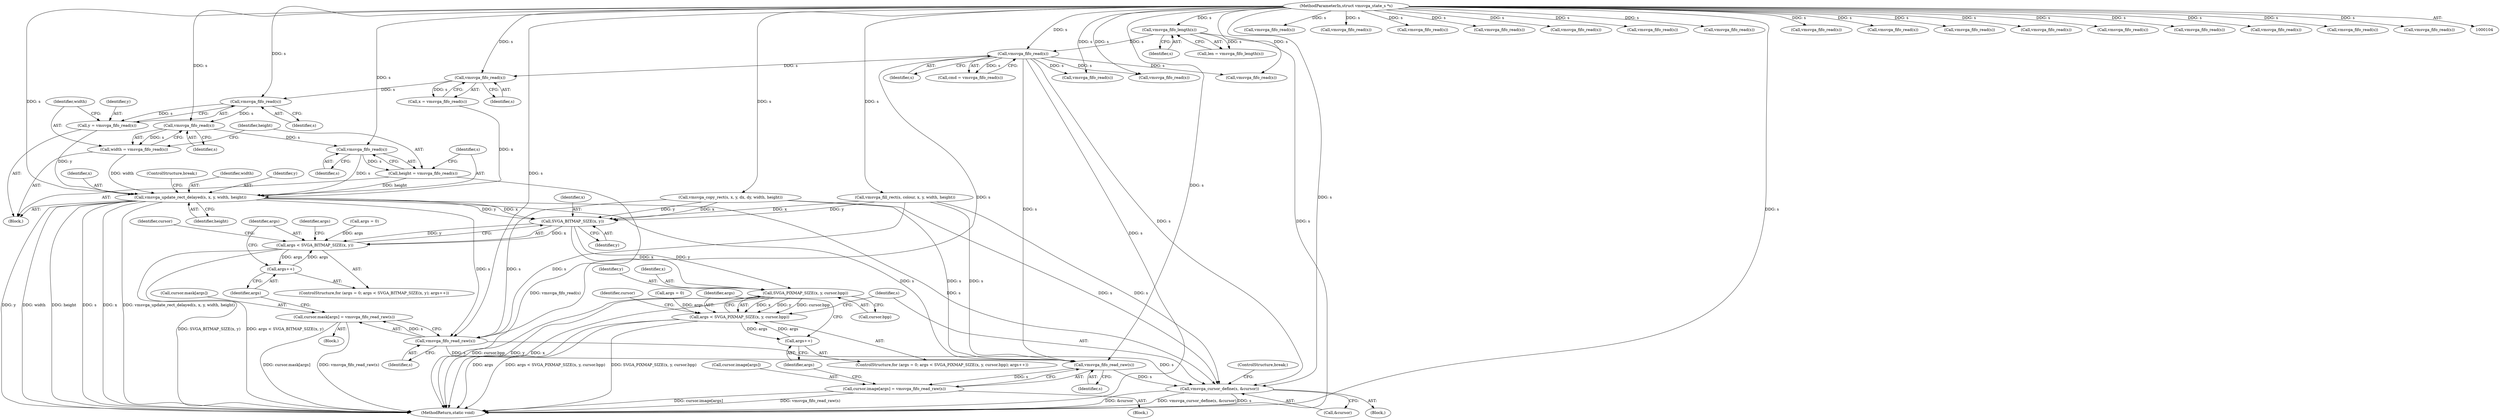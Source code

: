 digraph "0_qemu_167d97a3def77ee2dbf6e908b0ecbfe2103977db@API" {
"1000165" [label="(Call,vmsvga_fifo_read(s))"];
"1000161" [label="(Call,vmsvga_fifo_read(s))"];
"1000145" [label="(Call,vmsvga_fifo_read(s))"];
"1000125" [label="(Call,vmsvga_fifo_length(s))"];
"1000105" [label="(MethodParameterIn,struct vmsvga_state_s *s)"];
"1000163" [label="(Call,y = vmsvga_fifo_read(s))"];
"1000175" [label="(Call,vmsvga_update_rect_delayed(s, x, y, width, height))"];
"1000405" [label="(Call,SVGA_BITMAP_SIZE(x, y))"];
"1000403" [label="(Call,args < SVGA_BITMAP_SIZE(x, y))"];
"1000408" [label="(Call,args++)"];
"1000425" [label="(Call,SVGA_PIXMAP_SIZE(x, y, cursor.bpp))"];
"1000423" [label="(Call,args < SVGA_PIXMAP_SIZE(x, y, cursor.bpp))"];
"1000431" [label="(Call,args++)"];
"1000417" [label="(Call,vmsvga_fifo_read_raw(s))"];
"1000411" [label="(Call,cursor.mask[args] = vmsvga_fifo_read_raw(s))"];
"1000440" [label="(Call,vmsvga_fifo_read_raw(s))"];
"1000434" [label="(Call,cursor.image[args] = vmsvga_fifo_read_raw(s))"];
"1000442" [label="(Call,vmsvga_cursor_define(s, &cursor))"];
"1000169" [label="(Call,vmsvga_fifo_read(s))"];
"1000167" [label="(Call,width = vmsvga_fifo_read(s))"];
"1000173" [label="(Call,vmsvga_fifo_read(s))"];
"1000171" [label="(Call,height = vmsvga_fifo_read(s))"];
"1000440" [label="(Call,vmsvga_fifo_read_raw(s))"];
"1000169" [label="(Call,vmsvga_fifo_read(s))"];
"1000293" [label="(Call,vmsvga_fifo_read(s))"];
"1000240" [label="(Call,vmsvga_fifo_read(s))"];
"1000161" [label="(Call,vmsvga_fifo_read(s))"];
"1000404" [label="(Identifier,args)"];
"1000177" [label="(Identifier,x)"];
"1000410" [label="(Block,)"];
"1000305" [label="(Call,vmsvga_fifo_read(s))"];
"1000425" [label="(Call,SVGA_PIXMAP_SIZE(x, y, cursor.bpp))"];
"1000248" [label="(Call,vmsvga_fifo_read(s))"];
"1000329" [label="(Call,vmsvga_fifo_read(s))"];
"1000420" [label="(Call,args = 0)"];
"1000407" [label="(Identifier,y)"];
"1000147" [label="(Block,)"];
"1000167" [label="(Call,width = vmsvga_fifo_read(s))"];
"1000423" [label="(Call,args < SVGA_PIXMAP_SIZE(x, y, cursor.bpp))"];
"1000172" [label="(Identifier,height)"];
"1000539" [label="(Call,vmsvga_fifo_read(s))"];
"1000321" [label="(Call,vmsvga_fifo_read(s))"];
"1000176" [label="(Identifier,s)"];
"1000441" [label="(Identifier,s)"];
"1000432" [label="(Identifier,args)"];
"1000171" [label="(Call,height = vmsvga_fifo_read(s))"];
"1000433" [label="(Block,)"];
"1000323" [label="(Call,vmsvga_fifo_read(s))"];
"1000162" [label="(Identifier,s)"];
"1000437" [label="(Identifier,cursor)"];
"1000444" [label="(Call,&cursor)"];
"1000299" [label="(Call,vmsvga_fifo_read(s))"];
"1000164" [label="(Identifier,y)"];
"1000165" [label="(Call,vmsvga_fifo_read(s))"];
"1000146" [label="(Identifier,s)"];
"1000194" [label="(Call,vmsvga_fifo_read(s))"];
"1000431" [label="(Call,args++)"];
"1000400" [label="(Call,args = 0)"];
"1000417" [label="(Call,vmsvga_fifo_read_raw(s))"];
"1000168" [label="(Identifier,width)"];
"1000414" [label="(Identifier,cursor)"];
"1000443" [label="(Identifier,s)"];
"1000446" [label="(ControlStructure,break;)"];
"1000170" [label="(Identifier,s)"];
"1000206" [label="(Call,vmsvga_fifo_read(s))"];
"1000159" [label="(Call,x = vmsvga_fifo_read(s))"];
"1000427" [label="(Identifier,y)"];
"1000408" [label="(Call,args++)"];
"1000145" [label="(Call,vmsvga_fifo_read(s))"];
"1000411" [label="(Call,cursor.mask[args] = vmsvga_fifo_read_raw(s))"];
"1000252" [label="(Call,vmsvga_fifo_read(s))"];
"1000563" [label="(MethodReturn,static void)"];
"1000180" [label="(Identifier,height)"];
"1000181" [label="(ControlStructure,break;)"];
"1000244" [label="(Call,vmsvga_fifo_read(s))"];
"1000125" [label="(Call,vmsvga_fifo_length(s))"];
"1000424" [label="(Identifier,args)"];
"1000173" [label="(Call,vmsvga_fifo_read(s))"];
"1000412" [label="(Call,cursor.mask[args])"];
"1000198" [label="(Call,vmsvga_fifo_read(s))"];
"1000105" [label="(MethodParameterIn,struct vmsvga_state_s *s)"];
"1000210" [label="(Call,vmsvga_fifo_read(s))"];
"1000126" [label="(Identifier,s)"];
"1000214" [label="(Call,vmsvga_fill_rect(s, colour, x, y, width, height))"];
"1000421" [label="(Identifier,args)"];
"1000403" [label="(Call,args < SVGA_BITMAP_SIZE(x, y))"];
"1000434" [label="(Call,cursor.image[args] = vmsvga_fifo_read_raw(s))"];
"1000399" [label="(ControlStructure,for (args = 0; args < SVGA_BITMAP_SIZE(x, y); args++))"];
"1000260" [label="(Call,vmsvga_fifo_read(s))"];
"1000175" [label="(Call,vmsvga_update_rect_delayed(s, x, y, width, height))"];
"1000163" [label="(Call,y = vmsvga_fifo_read(s))"];
"1000256" [label="(Call,vmsvga_fifo_read(s))"];
"1000426" [label="(Identifier,x)"];
"1000179" [label="(Identifier,width)"];
"1000409" [label="(Identifier,args)"];
"1000174" [label="(Identifier,s)"];
"1000166" [label="(Identifier,s)"];
"1000419" [label="(ControlStructure,for (args = 0; args < SVGA_PIXMAP_SIZE(x, y, cursor.bpp); args++))"];
"1000202" [label="(Call,vmsvga_fifo_read(s))"];
"1000406" [label="(Identifier,x)"];
"1000178" [label="(Identifier,y)"];
"1000313" [label="(Call,vmsvga_fifo_read(s))"];
"1000405" [label="(Call,SVGA_BITMAP_SIZE(x, y))"];
"1000435" [label="(Call,cursor.image[args])"];
"1000442" [label="(Call,vmsvga_cursor_define(s, &cursor))"];
"1000143" [label="(Call,cmd = vmsvga_fifo_read(s))"];
"1000264" [label="(Call,vmsvga_copy_rect(s, x, y, dx, dy, width, height))"];
"1000428" [label="(Call,cursor.bpp)"];
"1000123" [label="(Call,len = vmsvga_fifo_length(s))"];
"1000136" [label="(Block,)"];
"1000418" [label="(Identifier,s)"];
"1000165" -> "1000163"  [label="AST: "];
"1000165" -> "1000166"  [label="CFG: "];
"1000166" -> "1000165"  [label="AST: "];
"1000163" -> "1000165"  [label="CFG: "];
"1000165" -> "1000163"  [label="DDG: s"];
"1000161" -> "1000165"  [label="DDG: s"];
"1000105" -> "1000165"  [label="DDG: s"];
"1000165" -> "1000169"  [label="DDG: s"];
"1000161" -> "1000159"  [label="AST: "];
"1000161" -> "1000162"  [label="CFG: "];
"1000162" -> "1000161"  [label="AST: "];
"1000159" -> "1000161"  [label="CFG: "];
"1000161" -> "1000159"  [label="DDG: s"];
"1000145" -> "1000161"  [label="DDG: s"];
"1000105" -> "1000161"  [label="DDG: s"];
"1000145" -> "1000143"  [label="AST: "];
"1000145" -> "1000146"  [label="CFG: "];
"1000146" -> "1000145"  [label="AST: "];
"1000143" -> "1000145"  [label="CFG: "];
"1000145" -> "1000563"  [label="DDG: s"];
"1000145" -> "1000143"  [label="DDG: s"];
"1000125" -> "1000145"  [label="DDG: s"];
"1000105" -> "1000145"  [label="DDG: s"];
"1000145" -> "1000194"  [label="DDG: s"];
"1000145" -> "1000240"  [label="DDG: s"];
"1000145" -> "1000293"  [label="DDG: s"];
"1000145" -> "1000417"  [label="DDG: s"];
"1000145" -> "1000440"  [label="DDG: s"];
"1000145" -> "1000442"  [label="DDG: s"];
"1000125" -> "1000123"  [label="AST: "];
"1000125" -> "1000126"  [label="CFG: "];
"1000126" -> "1000125"  [label="AST: "];
"1000123" -> "1000125"  [label="CFG: "];
"1000125" -> "1000563"  [label="DDG: s"];
"1000125" -> "1000123"  [label="DDG: s"];
"1000105" -> "1000125"  [label="DDG: s"];
"1000105" -> "1000104"  [label="AST: "];
"1000105" -> "1000563"  [label="DDG: s"];
"1000105" -> "1000169"  [label="DDG: s"];
"1000105" -> "1000173"  [label="DDG: s"];
"1000105" -> "1000175"  [label="DDG: s"];
"1000105" -> "1000194"  [label="DDG: s"];
"1000105" -> "1000198"  [label="DDG: s"];
"1000105" -> "1000202"  [label="DDG: s"];
"1000105" -> "1000206"  [label="DDG: s"];
"1000105" -> "1000210"  [label="DDG: s"];
"1000105" -> "1000214"  [label="DDG: s"];
"1000105" -> "1000240"  [label="DDG: s"];
"1000105" -> "1000244"  [label="DDG: s"];
"1000105" -> "1000248"  [label="DDG: s"];
"1000105" -> "1000252"  [label="DDG: s"];
"1000105" -> "1000256"  [label="DDG: s"];
"1000105" -> "1000260"  [label="DDG: s"];
"1000105" -> "1000264"  [label="DDG: s"];
"1000105" -> "1000293"  [label="DDG: s"];
"1000105" -> "1000299"  [label="DDG: s"];
"1000105" -> "1000305"  [label="DDG: s"];
"1000105" -> "1000313"  [label="DDG: s"];
"1000105" -> "1000321"  [label="DDG: s"];
"1000105" -> "1000323"  [label="DDG: s"];
"1000105" -> "1000329"  [label="DDG: s"];
"1000105" -> "1000417"  [label="DDG: s"];
"1000105" -> "1000440"  [label="DDG: s"];
"1000105" -> "1000442"  [label="DDG: s"];
"1000105" -> "1000539"  [label="DDG: s"];
"1000163" -> "1000147"  [label="AST: "];
"1000164" -> "1000163"  [label="AST: "];
"1000168" -> "1000163"  [label="CFG: "];
"1000163" -> "1000175"  [label="DDG: y"];
"1000175" -> "1000147"  [label="AST: "];
"1000175" -> "1000180"  [label="CFG: "];
"1000176" -> "1000175"  [label="AST: "];
"1000177" -> "1000175"  [label="AST: "];
"1000178" -> "1000175"  [label="AST: "];
"1000179" -> "1000175"  [label="AST: "];
"1000180" -> "1000175"  [label="AST: "];
"1000181" -> "1000175"  [label="CFG: "];
"1000175" -> "1000563"  [label="DDG: y"];
"1000175" -> "1000563"  [label="DDG: width"];
"1000175" -> "1000563"  [label="DDG: height"];
"1000175" -> "1000563"  [label="DDG: s"];
"1000175" -> "1000563"  [label="DDG: x"];
"1000175" -> "1000563"  [label="DDG: vmsvga_update_rect_delayed(s, x, y, width, height)"];
"1000173" -> "1000175"  [label="DDG: s"];
"1000159" -> "1000175"  [label="DDG: x"];
"1000167" -> "1000175"  [label="DDG: width"];
"1000171" -> "1000175"  [label="DDG: height"];
"1000175" -> "1000405"  [label="DDG: x"];
"1000175" -> "1000405"  [label="DDG: y"];
"1000175" -> "1000417"  [label="DDG: s"];
"1000175" -> "1000440"  [label="DDG: s"];
"1000175" -> "1000442"  [label="DDG: s"];
"1000405" -> "1000403"  [label="AST: "];
"1000405" -> "1000407"  [label="CFG: "];
"1000406" -> "1000405"  [label="AST: "];
"1000407" -> "1000405"  [label="AST: "];
"1000403" -> "1000405"  [label="CFG: "];
"1000405" -> "1000403"  [label="DDG: x"];
"1000405" -> "1000403"  [label="DDG: y"];
"1000214" -> "1000405"  [label="DDG: x"];
"1000214" -> "1000405"  [label="DDG: y"];
"1000264" -> "1000405"  [label="DDG: x"];
"1000264" -> "1000405"  [label="DDG: y"];
"1000405" -> "1000425"  [label="DDG: x"];
"1000405" -> "1000425"  [label="DDG: y"];
"1000403" -> "1000399"  [label="AST: "];
"1000404" -> "1000403"  [label="AST: "];
"1000414" -> "1000403"  [label="CFG: "];
"1000421" -> "1000403"  [label="CFG: "];
"1000403" -> "1000563"  [label="DDG: SVGA_BITMAP_SIZE(x, y)"];
"1000403" -> "1000563"  [label="DDG: args < SVGA_BITMAP_SIZE(x, y)"];
"1000408" -> "1000403"  [label="DDG: args"];
"1000400" -> "1000403"  [label="DDG: args"];
"1000403" -> "1000408"  [label="DDG: args"];
"1000408" -> "1000399"  [label="AST: "];
"1000408" -> "1000409"  [label="CFG: "];
"1000409" -> "1000408"  [label="AST: "];
"1000404" -> "1000408"  [label="CFG: "];
"1000425" -> "1000423"  [label="AST: "];
"1000425" -> "1000428"  [label="CFG: "];
"1000426" -> "1000425"  [label="AST: "];
"1000427" -> "1000425"  [label="AST: "];
"1000428" -> "1000425"  [label="AST: "];
"1000423" -> "1000425"  [label="CFG: "];
"1000425" -> "1000563"  [label="DDG: cursor.bpp"];
"1000425" -> "1000563"  [label="DDG: y"];
"1000425" -> "1000563"  [label="DDG: x"];
"1000425" -> "1000423"  [label="DDG: x"];
"1000425" -> "1000423"  [label="DDG: y"];
"1000425" -> "1000423"  [label="DDG: cursor.bpp"];
"1000423" -> "1000419"  [label="AST: "];
"1000424" -> "1000423"  [label="AST: "];
"1000437" -> "1000423"  [label="CFG: "];
"1000443" -> "1000423"  [label="CFG: "];
"1000423" -> "1000563"  [label="DDG: args < SVGA_PIXMAP_SIZE(x, y, cursor.bpp)"];
"1000423" -> "1000563"  [label="DDG: SVGA_PIXMAP_SIZE(x, y, cursor.bpp)"];
"1000423" -> "1000563"  [label="DDG: args"];
"1000431" -> "1000423"  [label="DDG: args"];
"1000420" -> "1000423"  [label="DDG: args"];
"1000423" -> "1000431"  [label="DDG: args"];
"1000431" -> "1000419"  [label="AST: "];
"1000431" -> "1000432"  [label="CFG: "];
"1000432" -> "1000431"  [label="AST: "];
"1000424" -> "1000431"  [label="CFG: "];
"1000417" -> "1000411"  [label="AST: "];
"1000417" -> "1000418"  [label="CFG: "];
"1000418" -> "1000417"  [label="AST: "];
"1000411" -> "1000417"  [label="CFG: "];
"1000417" -> "1000411"  [label="DDG: s"];
"1000264" -> "1000417"  [label="DDG: s"];
"1000214" -> "1000417"  [label="DDG: s"];
"1000417" -> "1000440"  [label="DDG: s"];
"1000417" -> "1000442"  [label="DDG: s"];
"1000411" -> "1000410"  [label="AST: "];
"1000412" -> "1000411"  [label="AST: "];
"1000409" -> "1000411"  [label="CFG: "];
"1000411" -> "1000563"  [label="DDG: cursor.mask[args]"];
"1000411" -> "1000563"  [label="DDG: vmsvga_fifo_read_raw(s)"];
"1000440" -> "1000434"  [label="AST: "];
"1000440" -> "1000441"  [label="CFG: "];
"1000441" -> "1000440"  [label="AST: "];
"1000434" -> "1000440"  [label="CFG: "];
"1000440" -> "1000434"  [label="DDG: s"];
"1000264" -> "1000440"  [label="DDG: s"];
"1000214" -> "1000440"  [label="DDG: s"];
"1000440" -> "1000442"  [label="DDG: s"];
"1000434" -> "1000433"  [label="AST: "];
"1000435" -> "1000434"  [label="AST: "];
"1000432" -> "1000434"  [label="CFG: "];
"1000434" -> "1000563"  [label="DDG: vmsvga_fifo_read_raw(s)"];
"1000434" -> "1000563"  [label="DDG: cursor.image[args]"];
"1000442" -> "1000136"  [label="AST: "];
"1000442" -> "1000444"  [label="CFG: "];
"1000443" -> "1000442"  [label="AST: "];
"1000444" -> "1000442"  [label="AST: "];
"1000446" -> "1000442"  [label="CFG: "];
"1000442" -> "1000563"  [label="DDG: vmsvga_cursor_define(s, &cursor)"];
"1000442" -> "1000563"  [label="DDG: s"];
"1000442" -> "1000563"  [label="DDG: &cursor"];
"1000264" -> "1000442"  [label="DDG: s"];
"1000214" -> "1000442"  [label="DDG: s"];
"1000169" -> "1000167"  [label="AST: "];
"1000169" -> "1000170"  [label="CFG: "];
"1000170" -> "1000169"  [label="AST: "];
"1000167" -> "1000169"  [label="CFG: "];
"1000169" -> "1000167"  [label="DDG: s"];
"1000169" -> "1000173"  [label="DDG: s"];
"1000167" -> "1000147"  [label="AST: "];
"1000168" -> "1000167"  [label="AST: "];
"1000172" -> "1000167"  [label="CFG: "];
"1000173" -> "1000171"  [label="AST: "];
"1000173" -> "1000174"  [label="CFG: "];
"1000174" -> "1000173"  [label="AST: "];
"1000171" -> "1000173"  [label="CFG: "];
"1000173" -> "1000171"  [label="DDG: s"];
"1000171" -> "1000147"  [label="AST: "];
"1000172" -> "1000171"  [label="AST: "];
"1000176" -> "1000171"  [label="CFG: "];
"1000171" -> "1000563"  [label="DDG: vmsvga_fifo_read(s)"];
}
